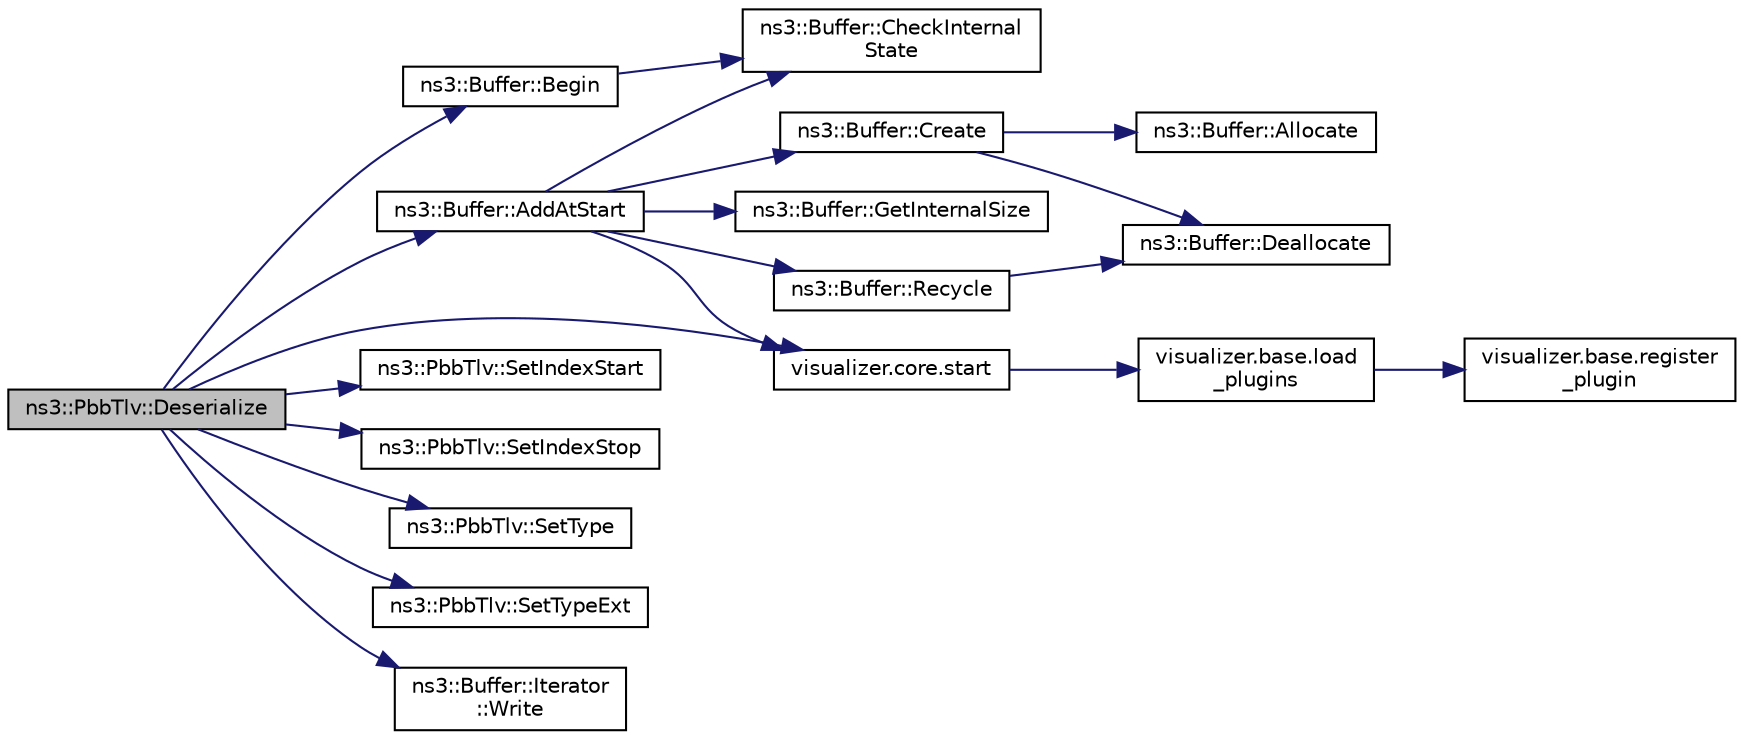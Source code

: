 digraph "ns3::PbbTlv::Deserialize"
{
 // LATEX_PDF_SIZE
  edge [fontname="Helvetica",fontsize="10",labelfontname="Helvetica",labelfontsize="10"];
  node [fontname="Helvetica",fontsize="10",shape=record];
  rankdir="LR";
  Node1 [label="ns3::PbbTlv::Deserialize",height=0.2,width=0.4,color="black", fillcolor="grey75", style="filled", fontcolor="black",tooltip="Deserializes a TLV from the specified buffer."];
  Node1 -> Node2 [color="midnightblue",fontsize="10",style="solid",fontname="Helvetica"];
  Node2 [label="ns3::Buffer::AddAtStart",height=0.2,width=0.4,color="black", fillcolor="white", style="filled",URL="$classns3_1_1_buffer.html#a8abd8164c3671d3dadc98fc66fade7b1",tooltip=" "];
  Node2 -> Node3 [color="midnightblue",fontsize="10",style="solid",fontname="Helvetica"];
  Node3 [label="ns3::Buffer::CheckInternal\lState",height=0.2,width=0.4,color="black", fillcolor="white", style="filled",URL="$classns3_1_1_buffer.html#a200897ee202518b0d2bf91ead4e82be9",tooltip="Checks the internal buffer structures consistency."];
  Node2 -> Node4 [color="midnightblue",fontsize="10",style="solid",fontname="Helvetica"];
  Node4 [label="ns3::Buffer::Create",height=0.2,width=0.4,color="black", fillcolor="white", style="filled",URL="$classns3_1_1_buffer.html#a340c9888e35cf55d024808adfbd75913",tooltip="Create a buffer data storage."];
  Node4 -> Node5 [color="midnightblue",fontsize="10",style="solid",fontname="Helvetica"];
  Node5 [label="ns3::Buffer::Allocate",height=0.2,width=0.4,color="black", fillcolor="white", style="filled",URL="$classns3_1_1_buffer.html#a7bbfa888d618a79ee413fe01a7b4ff68",tooltip="Allocate a buffer data storage."];
  Node4 -> Node6 [color="midnightblue",fontsize="10",style="solid",fontname="Helvetica"];
  Node6 [label="ns3::Buffer::Deallocate",height=0.2,width=0.4,color="black", fillcolor="white", style="filled",URL="$classns3_1_1_buffer.html#a5cf2847bcc22da58cfa7e3a6b0279a01",tooltip="Deallocate the buffer memory."];
  Node2 -> Node7 [color="midnightblue",fontsize="10",style="solid",fontname="Helvetica"];
  Node7 [label="ns3::Buffer::GetInternalSize",height=0.2,width=0.4,color="black", fillcolor="white", style="filled",URL="$classns3_1_1_buffer.html#a1042168f1f6f3b24ad08a668662ab373",tooltip="Get the buffer real size."];
  Node2 -> Node8 [color="midnightblue",fontsize="10",style="solid",fontname="Helvetica"];
  Node8 [label="ns3::Buffer::Recycle",height=0.2,width=0.4,color="black", fillcolor="white", style="filled",URL="$classns3_1_1_buffer.html#aa14d4354b6de0c9d6044805f6503ecd2",tooltip="Recycle the buffer memory."];
  Node8 -> Node6 [color="midnightblue",fontsize="10",style="solid",fontname="Helvetica"];
  Node2 -> Node9 [color="midnightblue",fontsize="10",style="solid",fontname="Helvetica"];
  Node9 [label="visualizer.core.start",height=0.2,width=0.4,color="black", fillcolor="white", style="filled",URL="$namespacevisualizer_1_1core.html#a2a35e5d8a34af358b508dac8635754e0",tooltip=" "];
  Node9 -> Node10 [color="midnightblue",fontsize="10",style="solid",fontname="Helvetica"];
  Node10 [label="visualizer.base.load\l_plugins",height=0.2,width=0.4,color="black", fillcolor="white", style="filled",URL="$namespacevisualizer_1_1base.html#ad171497a5ff1afe0a73bedaebf35448f",tooltip=" "];
  Node10 -> Node11 [color="midnightblue",fontsize="10",style="solid",fontname="Helvetica"];
  Node11 [label="visualizer.base.register\l_plugin",height=0.2,width=0.4,color="black", fillcolor="white", style="filled",URL="$namespacevisualizer_1_1base.html#a6b0ffcff1e17ec4027496f50177e5b9e",tooltip=" "];
  Node1 -> Node12 [color="midnightblue",fontsize="10",style="solid",fontname="Helvetica"];
  Node12 [label="ns3::Buffer::Begin",height=0.2,width=0.4,color="black", fillcolor="white", style="filled",URL="$classns3_1_1_buffer.html#acb977a0179de9abe4e295ce22023b4ca",tooltip=" "];
  Node12 -> Node3 [color="midnightblue",fontsize="10",style="solid",fontname="Helvetica"];
  Node1 -> Node13 [color="midnightblue",fontsize="10",style="solid",fontname="Helvetica"];
  Node13 [label="ns3::PbbTlv::SetIndexStart",height=0.2,width=0.4,color="black", fillcolor="white", style="filled",URL="$classns3_1_1_pbb_tlv.html#ab694f311c0727b385edb6124aed671cf",tooltip="Set an index as starting point."];
  Node1 -> Node14 [color="midnightblue",fontsize="10",style="solid",fontname="Helvetica"];
  Node14 [label="ns3::PbbTlv::SetIndexStop",height=0.2,width=0.4,color="black", fillcolor="white", style="filled",URL="$classns3_1_1_pbb_tlv.html#aa1b76790c014665aa25787fa57c3e92c",tooltip="Set an index as stop point."];
  Node1 -> Node15 [color="midnightblue",fontsize="10",style="solid",fontname="Helvetica"];
  Node15 [label="ns3::PbbTlv::SetType",height=0.2,width=0.4,color="black", fillcolor="white", style="filled",URL="$classns3_1_1_pbb_tlv.html#a90a0452018ed364ac37c3ad116dd718b",tooltip="Sets the type of this TLV."];
  Node1 -> Node16 [color="midnightblue",fontsize="10",style="solid",fontname="Helvetica"];
  Node16 [label="ns3::PbbTlv::SetTypeExt",height=0.2,width=0.4,color="black", fillcolor="white", style="filled",URL="$classns3_1_1_pbb_tlv.html#aebc3df25cac008223fda7d3954c17638",tooltip="Sets the type extension of this TLV."];
  Node1 -> Node9 [color="midnightblue",fontsize="10",style="solid",fontname="Helvetica"];
  Node1 -> Node17 [color="midnightblue",fontsize="10",style="solid",fontname="Helvetica"];
  Node17 [label="ns3::Buffer::Iterator\l::Write",height=0.2,width=0.4,color="black", fillcolor="white", style="filled",URL="$classns3_1_1_buffer_1_1_iterator.html#a087b4e6b5d038544c750c741e8932d69",tooltip=" "];
}
